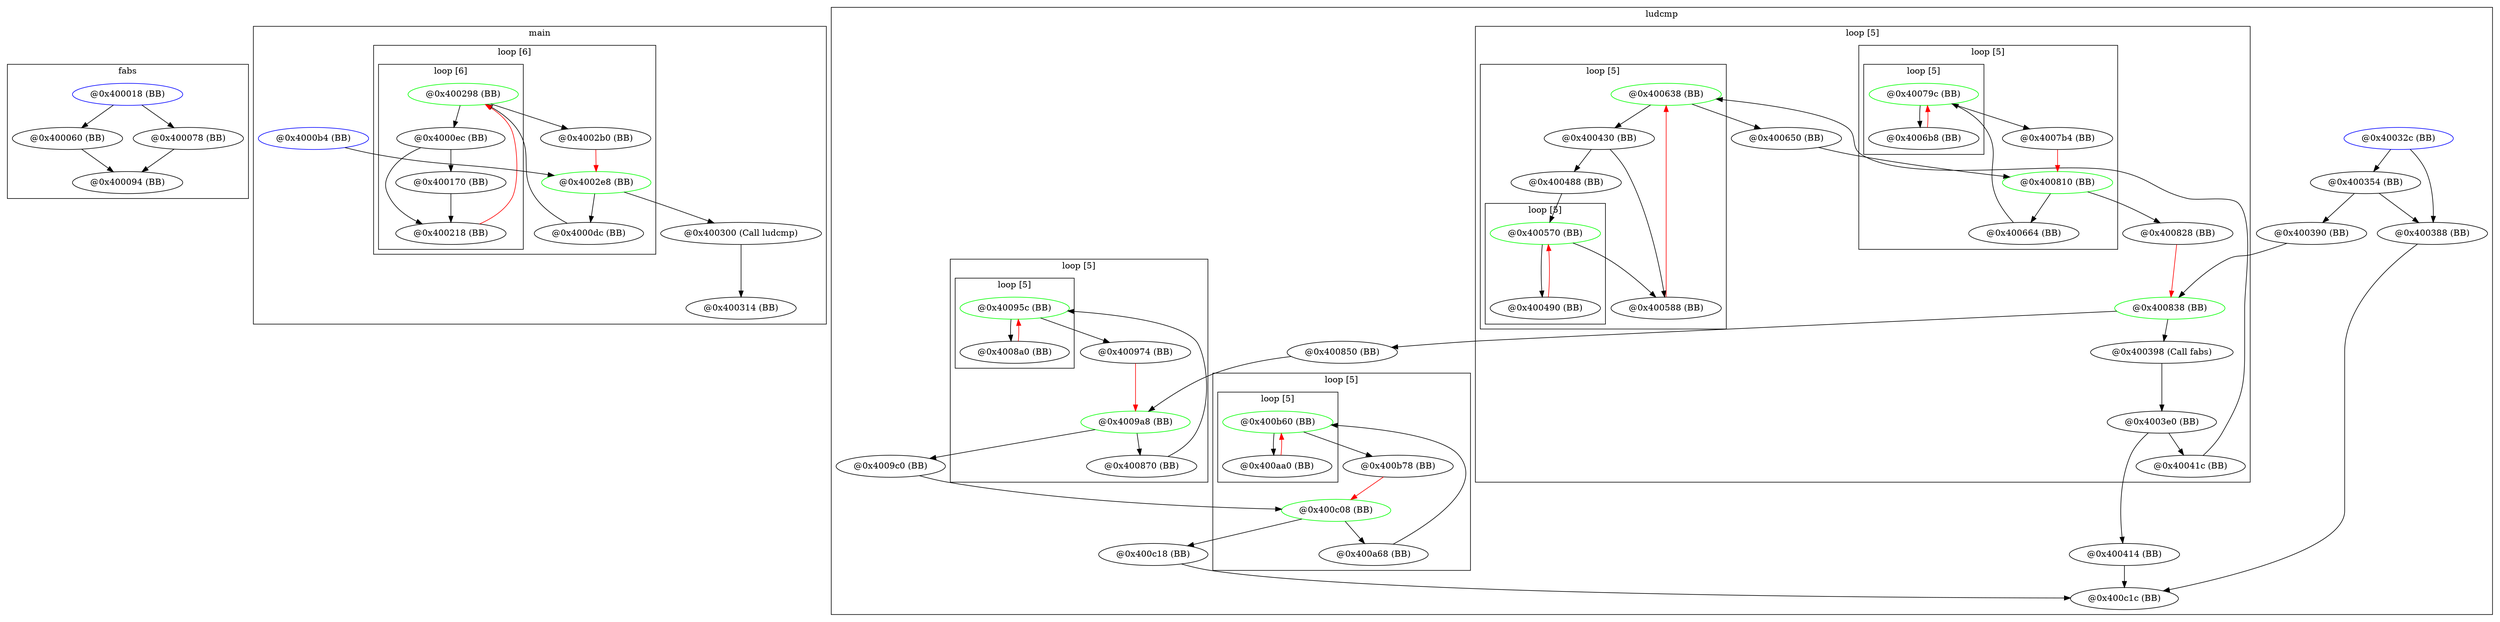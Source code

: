 digraph G {
subgraph cluster_fabs {
graph [label = "fabs"];
node0x20f48f0 [label = "@0x400018 (BB)" ,color="blue"];
node0x210f880 [label = "@0x400060 (BB)"];
node0x2106760 [label = "@0x400078 (BB)"];
node0x2107b10 [label = "@0x400094 (BB)"];
}
subgraph cluster_main {
graph [label = "main"];
subgraph cluster_loop0x2583e80 {
graph [label = "loop [6]"];
node0x2580c00 [label = "@0x4002e8 (BB)" ,color="green"];
node0x257e4f0 [label = "@0x4002b0 (BB)"];
node0x257ded0 [label = "@0x400298 (BB)" ,color="green"];
node0x2119b10 [label = "@0x4000dc (BB)"];
node0x25789a0 [label = "@0x400218 (BB)"];
node0x211a4c0 [label = "@0x4000ec (BB)"];
node0x2571860 [label = "@0x400170 (BB)"];
subgraph cluster_loop0x2583d60 {
graph [label = "loop [6]"];
node0x257ded0;
node0x25789a0;
node0x211a4c0;
node0x2571860;
}
}
node0x20f4860 [label = "@0x4000b4 (BB)" ,color="blue"];
node0x2119b10;
node0x211a4c0;
node0x2571860;
node0x25789a0;
node0x257ded0;
node0x257e4f0;
node0x2580c00;
node0x25819f0 [label = "@0x400300 (Call ludcmp)"];
node0x25825f0 [label = "@0x400314 (BB)"];
}
subgraph cluster_ludcmp {
graph [label = "ludcmp"];
subgraph cluster_loop0x25e7750 {
graph [label = "loop [5]"];
node0x25bb470 [label = "@0x400838 (BB)" ,color="green"];
node0x25baa00 [label = "@0x400828 (BB)"];
node0x25b9dc0 [label = "@0x400810 (BB)" ,color="green"];
node0x25a6c20 [label = "@0x400650 (BB)"];
node0x25a65b0 [label = "@0x400638 (BB)" ,color="green"];
node0x258a6d0 [label = "@0x40041c (BB)"];
node0x258d4b0 [label = "@0x4003e0 (BB)"];
node0x2589e50 [label = "@0x400398 (Call fabs)"];
node0x259e800 [label = "@0x400588 (BB)"];
node0x2590740 [label = "@0x400430 (BB)"];
node0x259e220 [label = "@0x400570 (BB)" ,color="green"];
node0x2594700 [label = "@0x400488 (BB)"];
node0x2591250 [label = "@0x400490 (BB)"];
node0x25b5c50 [label = "@0x4007b4 (BB)"];
node0x25b5590 [label = "@0x40079c (BB)" ,color="green"];
node0x25a7a40 [label = "@0x400664 (BB)"];
node0x25ab6c0 [label = "@0x4006b8 (BB)"];
subgraph cluster_loop0x25e7440 {
graph [label = "loop [5]"];
node0x25a65b0;
node0x259e800;
node0x2590740;
node0x259e220;
node0x2594700;
node0x2591250;
subgraph cluster_loop0x25e72d0 {
graph [label = "loop [5]"];
node0x259e220;
node0x2591250;
}
}
subgraph cluster_loop0x25e7680 {
graph [label = "loop [5]"];
node0x25b9dc0;
node0x25b5c50;
node0x25b5590;
node0x25a7a40;
node0x25ab6c0;
subgraph cluster_loop0x25e7510 {
graph [label = "loop [5]"];
node0x25b5590;
node0x25ab6c0;
}
}
}
subgraph cluster_loop0x25e7b20 {
graph [label = "loop [5]"];
node0x25ca870 [label = "@0x4009a8 (BB)" ,color="green"];
node0x25c8360 [label = "@0x400974 (BB)"];
node0x25c7ca0 [label = "@0x40095c (BB)" ,color="green"];
node0x25bda50 [label = "@0x400870 (BB)"];
node0x25bf8d0 [label = "@0x4008a0 (BB)"];
subgraph cluster_loop0x25e79b0 {
graph [label = "loop [5]"];
node0x25c7ca0;
node0x25bf8d0;
}
}
subgraph cluster_loop0x25e7d60 {
graph [label = "loop [5]"];
node0x25e4340 [label = "@0x400c08 (BB)" ,color="green"];
node0x25dd890 [label = "@0x400b78 (BB)"];
node0x25dd2b0 [label = "@0x400b60 (BB)" ,color="green"];
node0x25d3180 [label = "@0x400a68 (BB)"];
node0x25d4e20 [label = "@0x400aa0 (BB)"];
subgraph cluster_loop0x25e7bf0 {
graph [label = "loop [5]"];
node0x25dd2b0;
node0x25d4e20;
}
}
node0x2118300 [label = "@0x40032c (BB)" ,color="blue"];
node0x2587140 [label = "@0x400354 (BB)"];
node0x2589470 [label = "@0x400388 (BB)"];
node0x2587300 [label = "@0x400390 (BB)"];
node0x2589e50;
node0x258d4b0;
node0x258f4d0 [label = "@0x400414 (BB)"];
node0x258a6d0;
node0x2590740;
node0x2594700;
node0x2591250;
node0x259e220;
node0x259e800;
node0x25a65b0;
node0x25a6c20;
node0x25a7a40;
node0x25ab6c0;
node0x25b5590;
node0x25b5c50;
node0x25b9dc0;
node0x25baa00;
node0x25bb470;
node0x25bc430 [label = "@0x400850 (BB)"];
node0x25bda50;
node0x25bf8d0;
node0x25c7ca0;
node0x25c8360;
node0x25ca870;
node0x25cb7a0 [label = "@0x4009c0 (BB)"];
node0x25d3180;
node0x25d4e20;
node0x25dd2b0;
node0x25dd890;
node0x25e4340;
node0x25df060 [label = "@0x400c18 (BB)"];
node0x25e45e0 [label = "@0x400c1c (BB)"];
}
node0x20f48f0 -> node0x210f880;
node0x20f48f0 -> node0x2106760;
node0x210f880 -> node0x2107b10;
node0x2106760 -> node0x2107b10;
node0x20f4860 -> node0x2580c00;
node0x2119b10 -> node0x257ded0;
node0x211a4c0 -> node0x2571860;
node0x211a4c0 -> node0x25789a0;
node0x2571860 -> node0x25789a0;
node0x25789a0 -> node0x257ded0[color="red"];
node0x257ded0 -> node0x211a4c0;
node0x257ded0 -> node0x257e4f0;
node0x257e4f0 -> node0x2580c00[color="red"];
node0x2580c00 -> node0x2119b10;
node0x2580c00 -> node0x25819f0;
node0x25819f0 -> node0x25825f0;
node0x2118300 -> node0x2587140;
node0x2118300 -> node0x2589470;
node0x2587140 -> node0x2589470;
node0x2587140 -> node0x2587300;
node0x2589470 -> node0x25e45e0;
node0x2587300 -> node0x25bb470;
node0x2589e50 -> node0x258d4b0;
node0x258d4b0 -> node0x258f4d0;
node0x258d4b0 -> node0x258a6d0;
node0x258f4d0 -> node0x25e45e0;
node0x258a6d0 -> node0x25a65b0;
node0x2590740 -> node0x2594700;
node0x2590740 -> node0x259e800;
node0x2594700 -> node0x259e220;
node0x2591250 -> node0x259e220[color="red"];
node0x259e220 -> node0x2591250;
node0x259e220 -> node0x259e800;
node0x259e800 -> node0x25a65b0[color="red"];
node0x25a65b0 -> node0x2590740;
node0x25a65b0 -> node0x25a6c20;
node0x25a6c20 -> node0x25b9dc0;
node0x25a7a40 -> node0x25b5590;
node0x25ab6c0 -> node0x25b5590[color="red"];
node0x25b5590 -> node0x25ab6c0;
node0x25b5590 -> node0x25b5c50;
node0x25b5c50 -> node0x25b9dc0[color="red"];
node0x25b9dc0 -> node0x25a7a40;
node0x25b9dc0 -> node0x25baa00;
node0x25baa00 -> node0x25bb470[color="red"];
node0x25bb470 -> node0x2589e50;
node0x25bb470 -> node0x25bc430;
node0x25bc430 -> node0x25ca870;
node0x25bda50 -> node0x25c7ca0;
node0x25bf8d0 -> node0x25c7ca0[color="red"];
node0x25c7ca0 -> node0x25bf8d0;
node0x25c7ca0 -> node0x25c8360;
node0x25c8360 -> node0x25ca870[color="red"];
node0x25ca870 -> node0x25bda50;
node0x25ca870 -> node0x25cb7a0;
node0x25cb7a0 -> node0x25e4340;
node0x25d3180 -> node0x25dd2b0;
node0x25d4e20 -> node0x25dd2b0[color="red"];
node0x25dd2b0 -> node0x25d4e20;
node0x25dd2b0 -> node0x25dd890;
node0x25dd890 -> node0x25e4340[color="red"];
node0x25e4340 -> node0x25d3180;
node0x25e4340 -> node0x25df060;
node0x25df060 -> node0x25e45e0;
}
